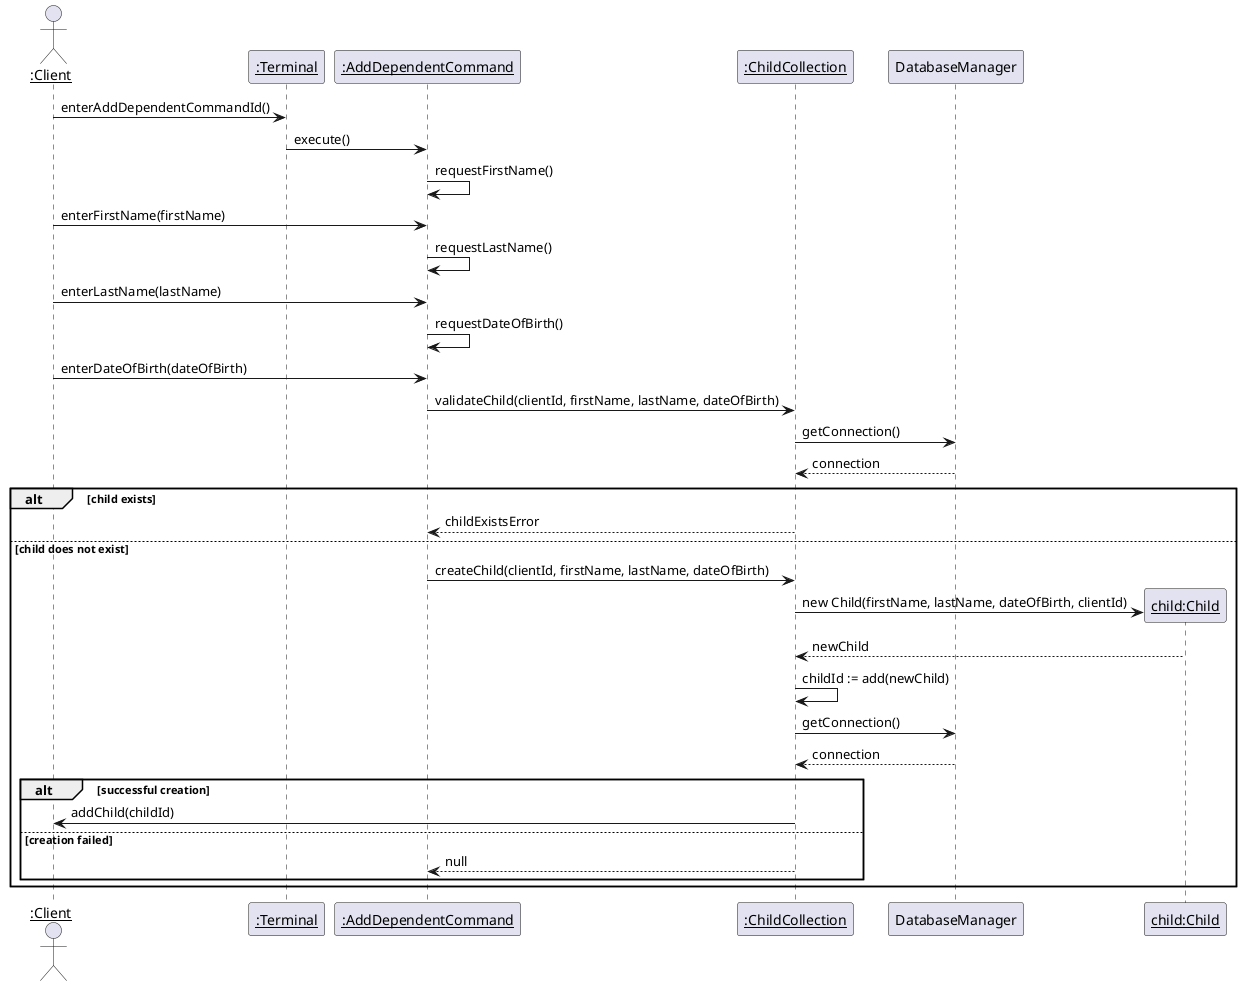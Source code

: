 @startuml
actor "<u>:Client" as client
participant "<u>:Terminal" as terminal
participant "<u>:AddDependentCommand" as command
participant "<u>:ChildCollection" as childCollection
participant "DatabaseManager" as databaseManager
participant "<u>child:Child" as childObj

client -> terminal : enterAddDependentCommandId()
terminal -> command : execute()
command -> command : requestFirstName()
client -> command : enterFirstName(firstName)
command -> command : requestLastName()
client -> command : enterLastName(lastName)
command -> command : requestDateOfBirth()
client -> command : enterDateOfBirth(dateOfBirth)
command -> childCollection : validateChild(clientId, firstName, lastName, dateOfBirth)
childCollection -> databaseManager : getConnection()
databaseManager --> childCollection : connection
alt child exists
    childCollection --> command : childExistsError
else child does not exist
    command -> childCollection : createChild(clientId, firstName, lastName, dateOfBirth)
    childCollection -> childObj ** : new Child(firstName, lastName, dateOfBirth, clientId)
    childObj --> childCollection : newChild
    childCollection -> childCollection : childId := add(newChild)
    childCollection -> databaseManager : getConnection()
    databaseManager --> childCollection : connection
    alt successful creation
        childCollection -> client : addChild(childId)
    else creation failed
        childCollection --> command : null
    end
end
@enduml